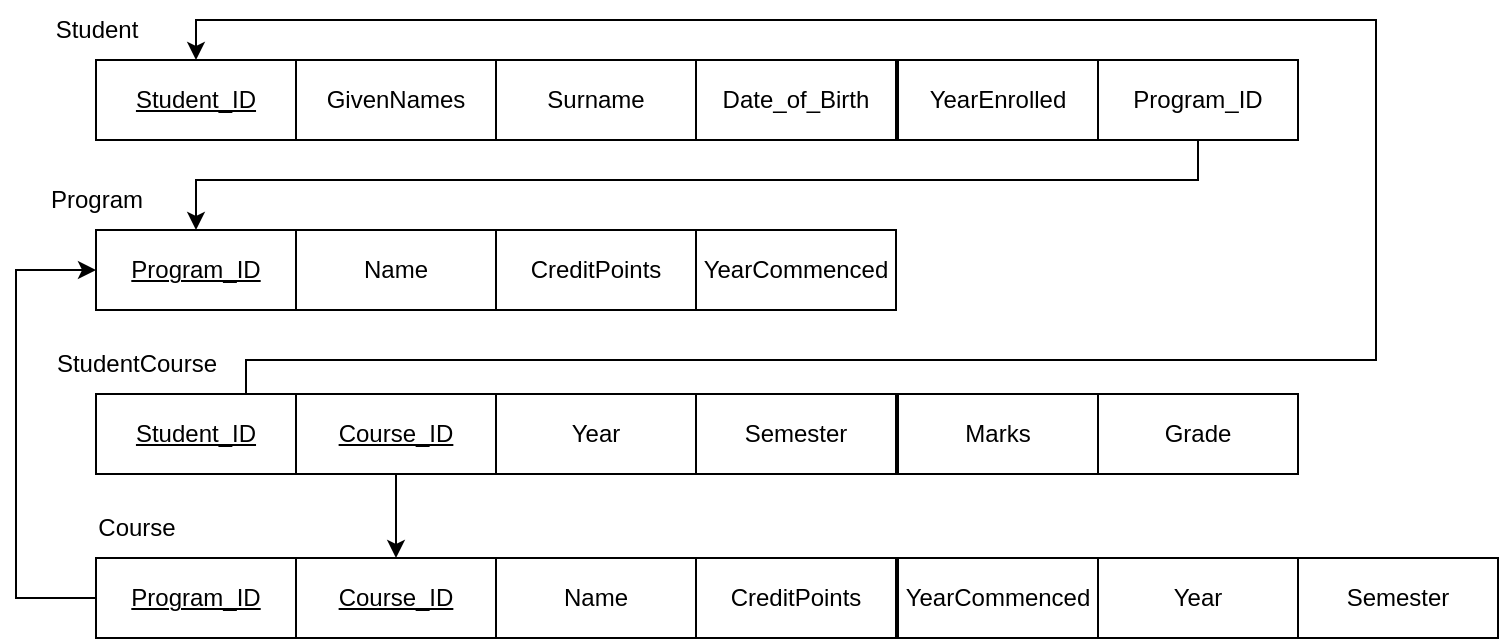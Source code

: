 <mxfile version="21.6.5" type="device">
  <diagram name="Page-1" id="v1PuDCEqq1CgfZFCCnCy">
    <mxGraphModel dx="960" dy="573" grid="1" gridSize="10" guides="1" tooltips="1" connect="1" arrows="1" fold="1" page="1" pageScale="1" pageWidth="850" pageHeight="1100" math="0" shadow="0">
      <root>
        <mxCell id="0" />
        <mxCell id="1" parent="0" />
        <mxCell id="uuQAKdLpCPsmL1NCQz4o-2" value="Student" style="text;html=1;align=center;verticalAlign=middle;resizable=0;points=[];autosize=1;strokeColor=none;fillColor=none;" vertex="1" parent="1">
          <mxGeometry x="40" y="140" width="60" height="30" as="geometry" />
        </mxCell>
        <mxCell id="uuQAKdLpCPsmL1NCQz4o-3" value="GivenNames" style="whiteSpace=wrap;html=1;align=center;" vertex="1" parent="1">
          <mxGeometry x="170" y="170" width="100" height="40" as="geometry" />
        </mxCell>
        <mxCell id="uuQAKdLpCPsmL1NCQz4o-4" value="&lt;u&gt;Student_ID&lt;/u&gt;" style="whiteSpace=wrap;html=1;align=center;" vertex="1" parent="1">
          <mxGeometry x="70" y="170" width="100" height="40" as="geometry" />
        </mxCell>
        <mxCell id="uuQAKdLpCPsmL1NCQz4o-5" value="Surname" style="whiteSpace=wrap;html=1;align=center;" vertex="1" parent="1">
          <mxGeometry x="270" y="170" width="100" height="40" as="geometry" />
        </mxCell>
        <mxCell id="uuQAKdLpCPsmL1NCQz4o-6" value="Date_of_Birth" style="whiteSpace=wrap;html=1;align=center;" vertex="1" parent="1">
          <mxGeometry x="370" y="170" width="100" height="40" as="geometry" />
        </mxCell>
        <mxCell id="uuQAKdLpCPsmL1NCQz4o-7" value="YearEnrolled" style="whiteSpace=wrap;html=1;align=center;" vertex="1" parent="1">
          <mxGeometry x="471" y="170" width="100" height="40" as="geometry" />
        </mxCell>
        <mxCell id="uuQAKdLpCPsmL1NCQz4o-35" style="edgeStyle=orthogonalEdgeStyle;rounded=0;orthogonalLoop=1;jettySize=auto;html=1;entryX=0.5;entryY=0;entryDx=0;entryDy=0;" edge="1" parent="1" source="uuQAKdLpCPsmL1NCQz4o-8" target="uuQAKdLpCPsmL1NCQz4o-11">
          <mxGeometry relative="1" as="geometry">
            <Array as="points">
              <mxPoint x="621" y="230" />
              <mxPoint x="120" y="230" />
            </Array>
          </mxGeometry>
        </mxCell>
        <mxCell id="uuQAKdLpCPsmL1NCQz4o-8" value="Program_ID" style="whiteSpace=wrap;html=1;align=center;" vertex="1" parent="1">
          <mxGeometry x="571" y="170" width="100" height="40" as="geometry" />
        </mxCell>
        <mxCell id="uuQAKdLpCPsmL1NCQz4o-9" value="Program" style="text;html=1;align=center;verticalAlign=middle;resizable=0;points=[];autosize=1;strokeColor=none;fillColor=none;" vertex="1" parent="1">
          <mxGeometry x="35" y="225" width="70" height="30" as="geometry" />
        </mxCell>
        <mxCell id="uuQAKdLpCPsmL1NCQz4o-10" value="Name" style="whiteSpace=wrap;html=1;align=center;" vertex="1" parent="1">
          <mxGeometry x="170" y="255" width="100" height="40" as="geometry" />
        </mxCell>
        <mxCell id="uuQAKdLpCPsmL1NCQz4o-11" value="&lt;u&gt;Program_ID&lt;/u&gt;" style="whiteSpace=wrap;html=1;align=center;" vertex="1" parent="1">
          <mxGeometry x="70" y="255" width="100" height="40" as="geometry" />
        </mxCell>
        <mxCell id="uuQAKdLpCPsmL1NCQz4o-12" value="CreditPoints" style="whiteSpace=wrap;html=1;align=center;" vertex="1" parent="1">
          <mxGeometry x="270" y="255" width="100" height="40" as="geometry" />
        </mxCell>
        <mxCell id="uuQAKdLpCPsmL1NCQz4o-13" value="YearCommenced" style="whiteSpace=wrap;html=1;align=center;" vertex="1" parent="1">
          <mxGeometry x="370" y="255" width="100" height="40" as="geometry" />
        </mxCell>
        <mxCell id="uuQAKdLpCPsmL1NCQz4o-17" value="StudentCourse" style="text;html=1;align=center;verticalAlign=middle;resizable=0;points=[];autosize=1;strokeColor=none;fillColor=none;" vertex="1" parent="1">
          <mxGeometry x="40" y="307" width="100" height="30" as="geometry" />
        </mxCell>
        <mxCell id="uuQAKdLpCPsmL1NCQz4o-37" style="edgeStyle=orthogonalEdgeStyle;rounded=0;orthogonalLoop=1;jettySize=auto;html=1;exitX=0.75;exitY=0;exitDx=0;exitDy=0;entryX=0.5;entryY=0;entryDx=0;entryDy=0;" edge="1" parent="1" source="uuQAKdLpCPsmL1NCQz4o-19" target="uuQAKdLpCPsmL1NCQz4o-4">
          <mxGeometry relative="1" as="geometry">
            <Array as="points">
              <mxPoint x="145" y="320" />
              <mxPoint x="710" y="320" />
              <mxPoint x="710" y="150" />
              <mxPoint x="120" y="150" />
            </Array>
          </mxGeometry>
        </mxCell>
        <mxCell id="uuQAKdLpCPsmL1NCQz4o-19" value="&lt;u&gt;Student_ID&lt;/u&gt;" style="whiteSpace=wrap;html=1;align=center;" vertex="1" parent="1">
          <mxGeometry x="70" y="337" width="100" height="40" as="geometry" />
        </mxCell>
        <mxCell id="uuQAKdLpCPsmL1NCQz4o-20" value="Year" style="whiteSpace=wrap;html=1;align=center;" vertex="1" parent="1">
          <mxGeometry x="270" y="337" width="100" height="40" as="geometry" />
        </mxCell>
        <mxCell id="uuQAKdLpCPsmL1NCQz4o-21" value="Semester" style="whiteSpace=wrap;html=1;align=center;" vertex="1" parent="1">
          <mxGeometry x="370" y="337" width="100" height="40" as="geometry" />
        </mxCell>
        <mxCell id="uuQAKdLpCPsmL1NCQz4o-22" value="Marks" style="whiteSpace=wrap;html=1;align=center;" vertex="1" parent="1">
          <mxGeometry x="471" y="337" width="100" height="40" as="geometry" />
        </mxCell>
        <mxCell id="uuQAKdLpCPsmL1NCQz4o-23" value="Grade" style="whiteSpace=wrap;html=1;align=center;" vertex="1" parent="1">
          <mxGeometry x="571" y="337" width="100" height="40" as="geometry" />
        </mxCell>
        <mxCell id="uuQAKdLpCPsmL1NCQz4o-36" style="edgeStyle=orthogonalEdgeStyle;rounded=0;orthogonalLoop=1;jettySize=auto;html=1;entryX=0.5;entryY=0;entryDx=0;entryDy=0;" edge="1" parent="1" source="uuQAKdLpCPsmL1NCQz4o-24" target="uuQAKdLpCPsmL1NCQz4o-31">
          <mxGeometry relative="1" as="geometry" />
        </mxCell>
        <mxCell id="uuQAKdLpCPsmL1NCQz4o-24" value="&lt;u&gt;Course_ID&lt;/u&gt;" style="whiteSpace=wrap;html=1;align=center;" vertex="1" parent="1">
          <mxGeometry x="170" y="337" width="100" height="40" as="geometry" />
        </mxCell>
        <mxCell id="uuQAKdLpCPsmL1NCQz4o-25" value="Course" style="text;html=1;align=center;verticalAlign=middle;resizable=0;points=[];autosize=1;strokeColor=none;fillColor=none;" vertex="1" parent="1">
          <mxGeometry x="60" y="389" width="60" height="30" as="geometry" />
        </mxCell>
        <mxCell id="uuQAKdLpCPsmL1NCQz4o-34" style="edgeStyle=orthogonalEdgeStyle;rounded=0;orthogonalLoop=1;jettySize=auto;html=1;exitX=0;exitY=0.5;exitDx=0;exitDy=0;entryX=0;entryY=0.5;entryDx=0;entryDy=0;" edge="1" parent="1" source="uuQAKdLpCPsmL1NCQz4o-26" target="uuQAKdLpCPsmL1NCQz4o-11">
          <mxGeometry relative="1" as="geometry">
            <Array as="points">
              <mxPoint x="30" y="439" />
              <mxPoint x="30" y="275" />
            </Array>
          </mxGeometry>
        </mxCell>
        <mxCell id="uuQAKdLpCPsmL1NCQz4o-26" value="&lt;u&gt;Program_ID&lt;/u&gt;" style="whiteSpace=wrap;html=1;align=center;" vertex="1" parent="1">
          <mxGeometry x="70" y="419" width="100" height="40" as="geometry" />
        </mxCell>
        <mxCell id="uuQAKdLpCPsmL1NCQz4o-27" value="Name" style="whiteSpace=wrap;html=1;align=center;" vertex="1" parent="1">
          <mxGeometry x="270" y="419" width="100" height="40" as="geometry" />
        </mxCell>
        <mxCell id="uuQAKdLpCPsmL1NCQz4o-28" value="CreditPoints" style="whiteSpace=wrap;html=1;align=center;" vertex="1" parent="1">
          <mxGeometry x="370" y="419" width="100" height="40" as="geometry" />
        </mxCell>
        <mxCell id="uuQAKdLpCPsmL1NCQz4o-29" value="YearCommenced" style="whiteSpace=wrap;html=1;align=center;" vertex="1" parent="1">
          <mxGeometry x="471" y="419" width="100" height="40" as="geometry" />
        </mxCell>
        <mxCell id="uuQAKdLpCPsmL1NCQz4o-30" value="Year" style="whiteSpace=wrap;html=1;align=center;" vertex="1" parent="1">
          <mxGeometry x="571" y="419" width="100" height="40" as="geometry" />
        </mxCell>
        <mxCell id="uuQAKdLpCPsmL1NCQz4o-31" value="&lt;u&gt;Course_ID&lt;/u&gt;" style="whiteSpace=wrap;html=1;align=center;" vertex="1" parent="1">
          <mxGeometry x="170" y="419" width="100" height="40" as="geometry" />
        </mxCell>
        <mxCell id="uuQAKdLpCPsmL1NCQz4o-32" value="Semester" style="whiteSpace=wrap;html=1;align=center;" vertex="1" parent="1">
          <mxGeometry x="671" y="419" width="100" height="40" as="geometry" />
        </mxCell>
      </root>
    </mxGraphModel>
  </diagram>
</mxfile>
